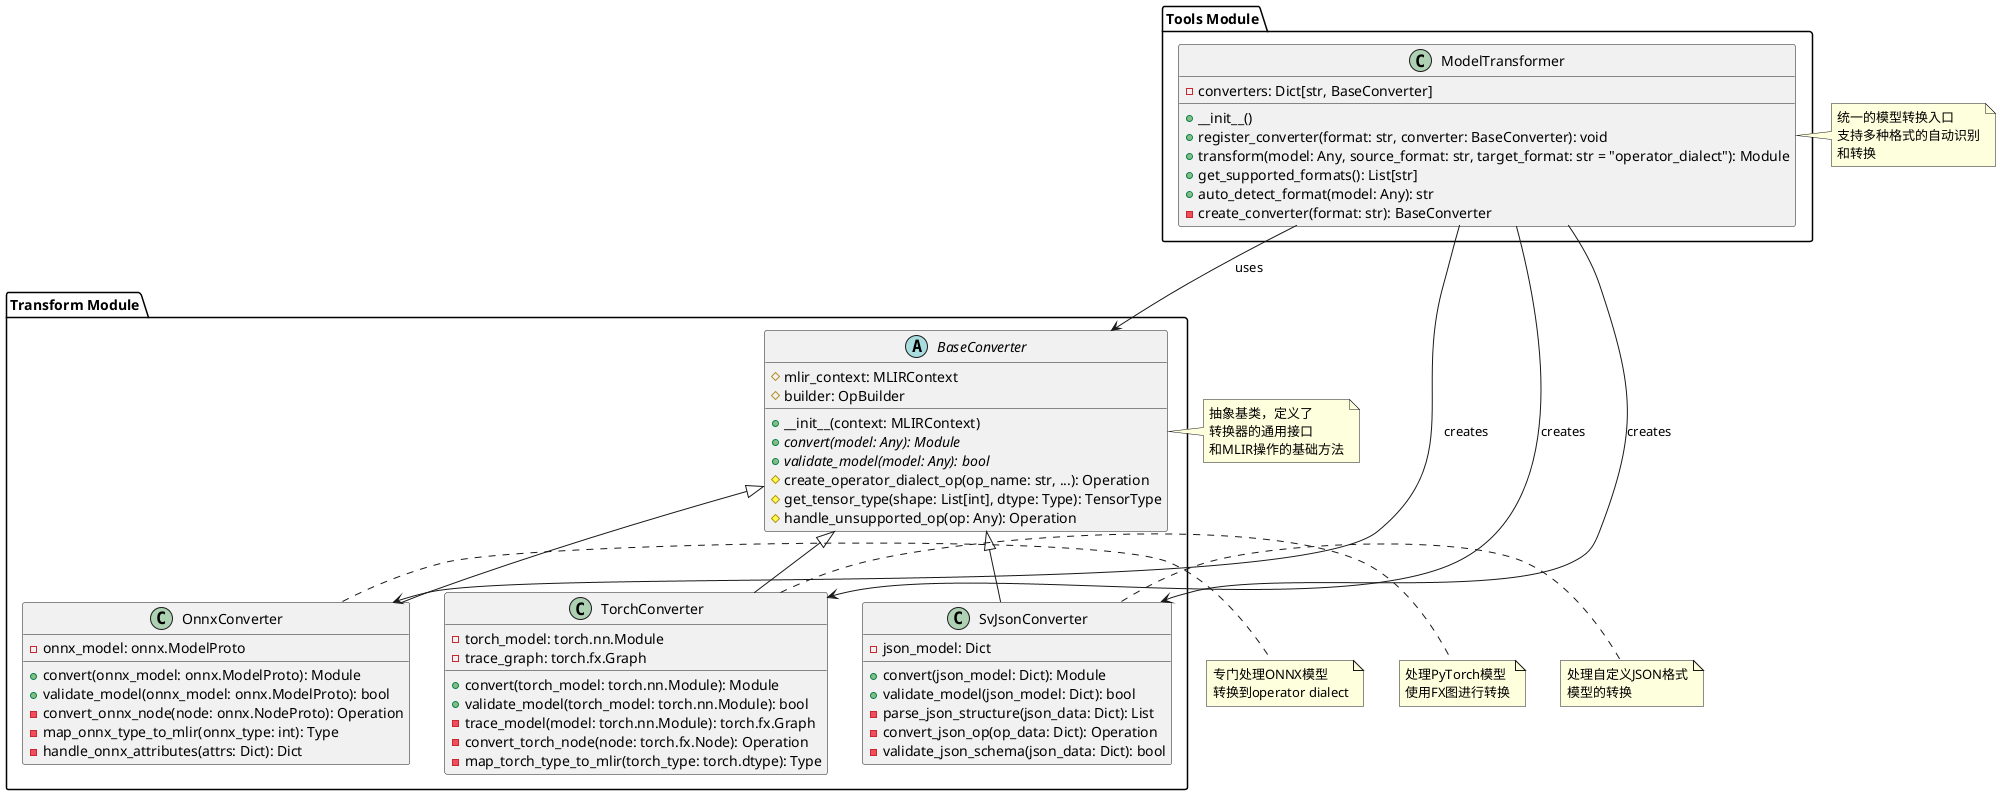 @startuml 
!define RECTANGLE class

package "Transform Module" {
    abstract class BaseConverter {
        # mlir_context: MLIRContext
        # builder: OpBuilder
        + __init__(context: MLIRContext)
        + {abstract} convert(model: Any): Module
        + {abstract} validate_model(model: Any): bool
        # create_operator_dialect_op(op_name: str, ...): Operation
        # get_tensor_type(shape: List[int], dtype: Type): TensorType
        # handle_unsupported_op(op: Any): Operation
    }

    class OnnxConverter extends BaseConverter {
        - onnx_model: onnx.ModelProto
        + convert(onnx_model: onnx.ModelProto): Module
        + validate_model(onnx_model: onnx.ModelProto): bool
        - convert_onnx_node(node: onnx.NodeProto): Operation
        - map_onnx_type_to_mlir(onnx_type: int): Type
        - handle_onnx_attributes(attrs: Dict): Dict
    }

    class TorchConverter extends BaseConverter {
        - torch_model: torch.nn.Module
        - trace_graph: torch.fx.Graph
        + convert(torch_model: torch.nn.Module): Module
        + validate_model(torch_model: torch.nn.Module): bool
        - trace_model(model: torch.nn.Module): torch.fx.Graph
        - convert_torch_node(node: torch.fx.Node): Operation
        - map_torch_type_to_mlir(torch_type: torch.dtype): Type
    }

    class SvJsonConverter extends BaseConverter {
        - json_model: Dict
        + convert(json_model: Dict): Module
        + validate_model(json_model: Dict): bool
        - parse_json_structure(json_data: Dict): List
        - convert_json_op(op_data: Dict): Operation
        - validate_json_schema(json_data: Dict): bool
    }
}

package "Tools Module" {
    class ModelTransformer {
        - converters: Dict[str, BaseConverter]
        + __init__()
        + register_converter(format: str, converter: BaseConverter): void
        + transform(model: Any, source_format: str, target_format: str = "operator_dialect"): Module
        + get_supported_formats(): List[str]
        + auto_detect_format(model: Any): str
        - create_converter(format: str): BaseConverter
    }
}

' 关系定义
ModelTransformer --> BaseConverter : uses
ModelTransformer --> OnnxConverter : creates
ModelTransformer --> TorchConverter : creates  
ModelTransformer --> SvJsonConverter : creates

' 注释
note right of BaseConverter : 抽象基类，定义了\n转换器的通用接口\n和MLIR操作的基础方法

note right of OnnxConverter : 专门处理ONNX模型\n转换到operator dialect

note right of TorchConverter : 处理PyTorch模型\n使用FX图进行转换

note right of SvJsonConverter : 处理自定义JSON格式\n模型的转换

note right of ModelTransformer : 统一的模型转换入口\n支持多种格式的自动识别\n和转换

@enduml
